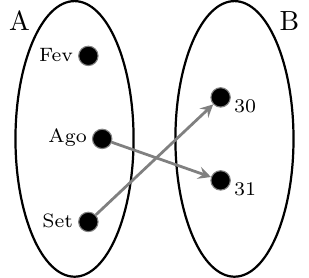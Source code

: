\documentclass[crop,tikz]{standalone}
\begin{document}
  \usetikzlibrary{shapes.geometric,positioning}
  \begin{tikzpicture}
    \node[ellipse,draw,fill=white,thick,minimum height=3.5cm,minimum width=1.5cm,outer sep=8pt] (A) at (0,0) {};    
    \node at (A.115) {A};

    \node[circle,draw=gray,inner sep=0pt,minimum size=7pt,fill=black,yshift=30pt,xshift=5pt] (A1) at (A) {};
    \node[left=2pt of A1,yshift=0.5pt] at (A1) {\scriptsize Fev};

    \node[circle,draw=gray,inner sep=0pt,minimum size=7pt,fill=black,yshift=-30pt,xshift=5pt] (A2) at (A1) {};
    \node[left=2pt of A2,yshift=0.5pt] at (A2) {\scriptsize Ago};

    \node[circle,draw=gray,inner sep=0pt,minimum size=7pt,fill=black,yshift=-60pt] (A3) at (A1) {};
    \node[left=2pt of A3,yshift=0.5pt] at (A3) {\scriptsize Set};

    \node[ellipse,draw,fill=white,thick,minimum height=3.5cm,minimum width=1.5cm,outer sep=8pt,right=1cm of A] (B) at (A) {};    
    \node at (B.65) {B};

    \node[circle,draw=gray,inner sep=0pt,minimum size=7pt,fill=black,yshift=15pt,xshift=-5pt] (B1) at (B) {};
    \node[xshift=7pt] at (B1.-60) {\scriptsize 30};

    \node[circle,draw=gray,inner sep=0pt,minimum size=7pt,fill=black,yshift=-30pt] (B2) at (B1) {};
    \node[xshift=7pt] at (B2.-60) {\scriptsize 31};

    \draw[-stealth,line width=1pt,color=gray] (A2) -- (B2);
    \draw[-stealth,line width=1pt,color=gray] (A3) -- (B1);
  \end{tikzpicture}%
\end{document}